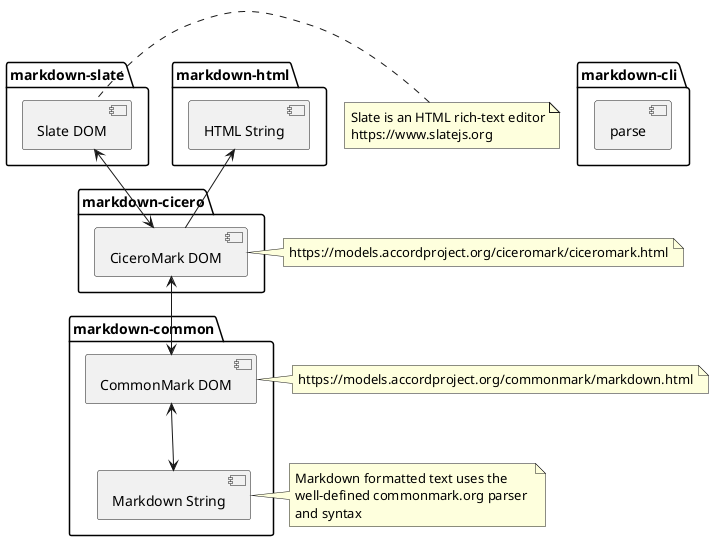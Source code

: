 @startuml
package "markdown-cli" {
  [parse]
}

package "markdown-common" {
  [Markdown String] <-up-> [CommonMark DOM]
}

note right of [CommonMark DOM]
  https://models.accordproject.org/commonmark/markdown.html
end note

note right of [Markdown String]
  Markdown formatted text uses the 
  well-defined commonmark.org parser 
  and syntax
end note

package "markdown-cicero" {
  [CommonMark DOM] <-up-> [CiceroMark DOM]
}

note left of [CiceroMark DOM]
  https://models.accordproject.org/ciceromark/ciceromark.html
end note

package "markdown-slate" {
  [CiceroMark DOM] <-up-> [Slate DOM]
}

note left of [Slate DOM]
  Slate is an HTML rich-text editor
  https://www.slatejs.org
end note

package "markdown-html" {
  [CiceroMark DOM] -up-> [HTML String]
}
@enduml